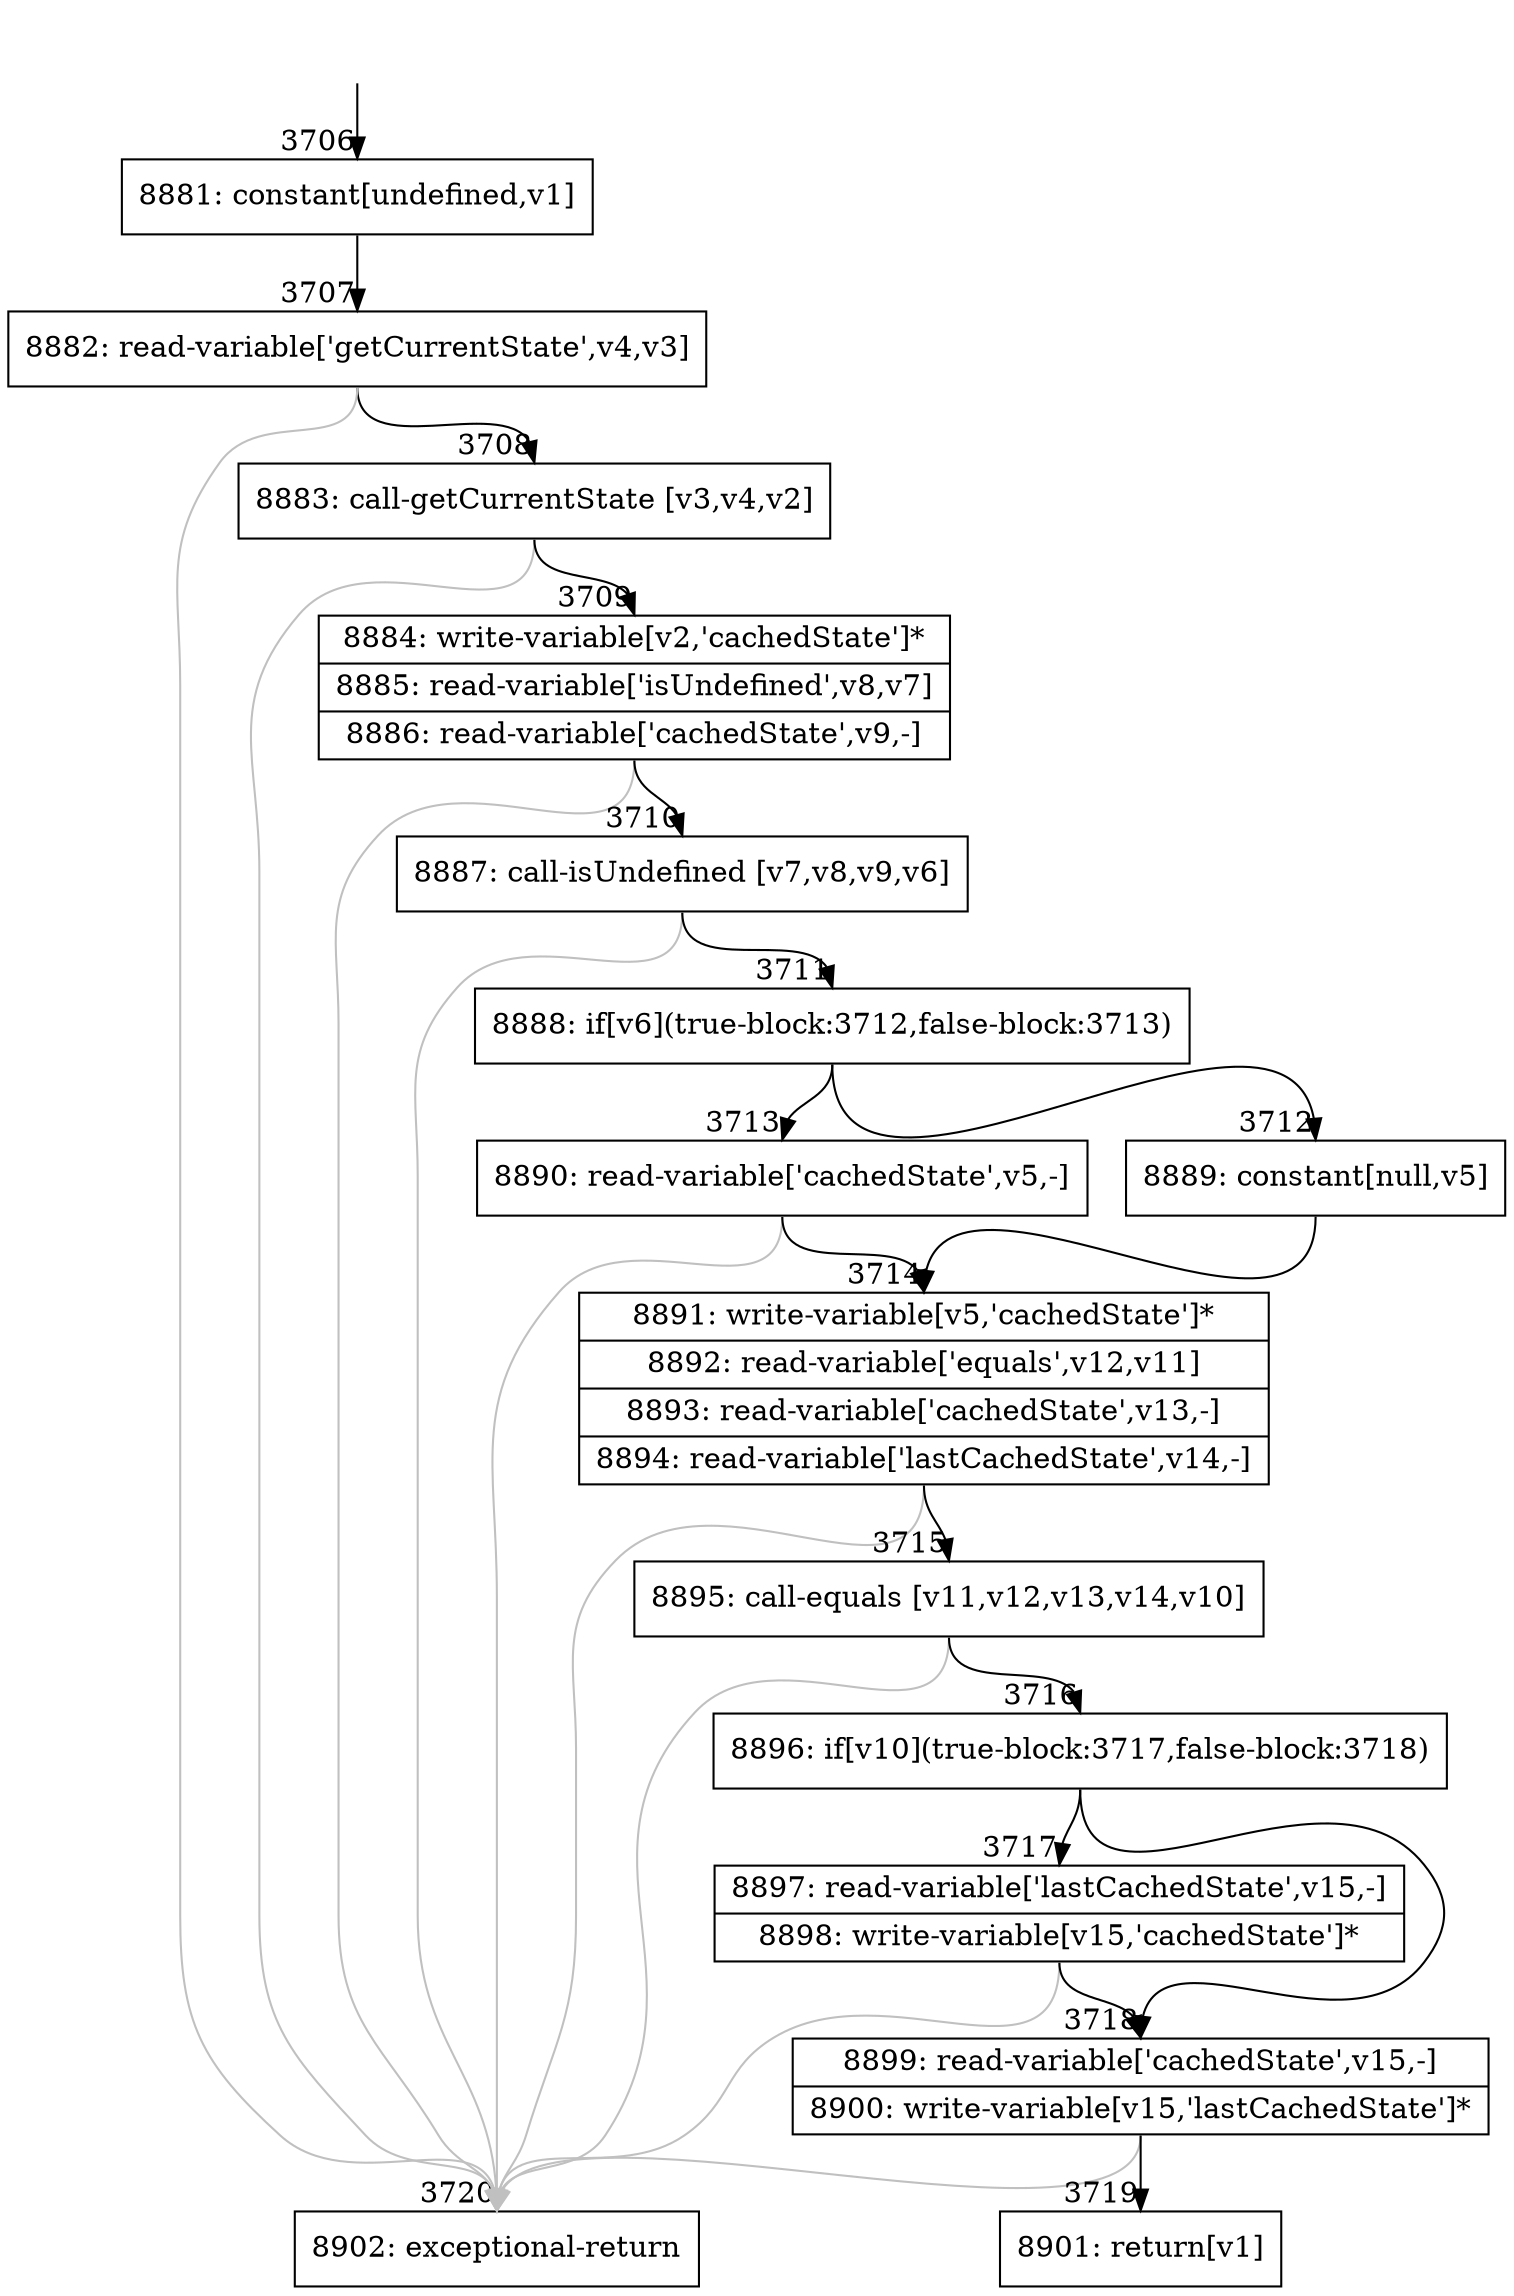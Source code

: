 digraph {
rankdir="TD"
BB_entry307[shape=none,label=""];
BB_entry307 -> BB3706 [tailport=s, headport=n, headlabel="    3706"]
BB3706 [shape=record label="{8881: constant[undefined,v1]}" ] 
BB3706 -> BB3707 [tailport=s, headport=n, headlabel="      3707"]
BB3707 [shape=record label="{8882: read-variable['getCurrentState',v4,v3]}" ] 
BB3707 -> BB3708 [tailport=s, headport=n, headlabel="      3708"]
BB3707 -> BB3720 [tailport=s, headport=n, color=gray, headlabel="      3720"]
BB3708 [shape=record label="{8883: call-getCurrentState [v3,v4,v2]}" ] 
BB3708 -> BB3709 [tailport=s, headport=n, headlabel="      3709"]
BB3708 -> BB3720 [tailport=s, headport=n, color=gray]
BB3709 [shape=record label="{8884: write-variable[v2,'cachedState']*|8885: read-variable['isUndefined',v8,v7]|8886: read-variable['cachedState',v9,-]}" ] 
BB3709 -> BB3710 [tailport=s, headport=n, headlabel="      3710"]
BB3709 -> BB3720 [tailport=s, headport=n, color=gray]
BB3710 [shape=record label="{8887: call-isUndefined [v7,v8,v9,v6]}" ] 
BB3710 -> BB3711 [tailport=s, headport=n, headlabel="      3711"]
BB3710 -> BB3720 [tailport=s, headport=n, color=gray]
BB3711 [shape=record label="{8888: if[v6](true-block:3712,false-block:3713)}" ] 
BB3711 -> BB3712 [tailport=s, headport=n, headlabel="      3712"]
BB3711 -> BB3713 [tailport=s, headport=n, headlabel="      3713"]
BB3712 [shape=record label="{8889: constant[null,v5]}" ] 
BB3712 -> BB3714 [tailport=s, headport=n, headlabel="      3714"]
BB3713 [shape=record label="{8890: read-variable['cachedState',v5,-]}" ] 
BB3713 -> BB3714 [tailport=s, headport=n]
BB3713 -> BB3720 [tailport=s, headport=n, color=gray]
BB3714 [shape=record label="{8891: write-variable[v5,'cachedState']*|8892: read-variable['equals',v12,v11]|8893: read-variable['cachedState',v13,-]|8894: read-variable['lastCachedState',v14,-]}" ] 
BB3714 -> BB3715 [tailport=s, headport=n, headlabel="      3715"]
BB3714 -> BB3720 [tailport=s, headport=n, color=gray]
BB3715 [shape=record label="{8895: call-equals [v11,v12,v13,v14,v10]}" ] 
BB3715 -> BB3716 [tailport=s, headport=n, headlabel="      3716"]
BB3715 -> BB3720 [tailport=s, headport=n, color=gray]
BB3716 [shape=record label="{8896: if[v10](true-block:3717,false-block:3718)}" ] 
BB3716 -> BB3717 [tailport=s, headport=n, headlabel="      3717"]
BB3716 -> BB3718 [tailport=s, headport=n, headlabel="      3718"]
BB3717 [shape=record label="{8897: read-variable['lastCachedState',v15,-]|8898: write-variable[v15,'cachedState']*}" ] 
BB3717 -> BB3718 [tailport=s, headport=n]
BB3717 -> BB3720 [tailport=s, headport=n, color=gray]
BB3718 [shape=record label="{8899: read-variable['cachedState',v15,-]|8900: write-variable[v15,'lastCachedState']*}" ] 
BB3718 -> BB3719 [tailport=s, headport=n, headlabel="      3719"]
BB3718 -> BB3720 [tailport=s, headport=n, color=gray]
BB3719 [shape=record label="{8901: return[v1]}" ] 
BB3720 [shape=record label="{8902: exceptional-return}" ] 
//#$~ 5559
}
